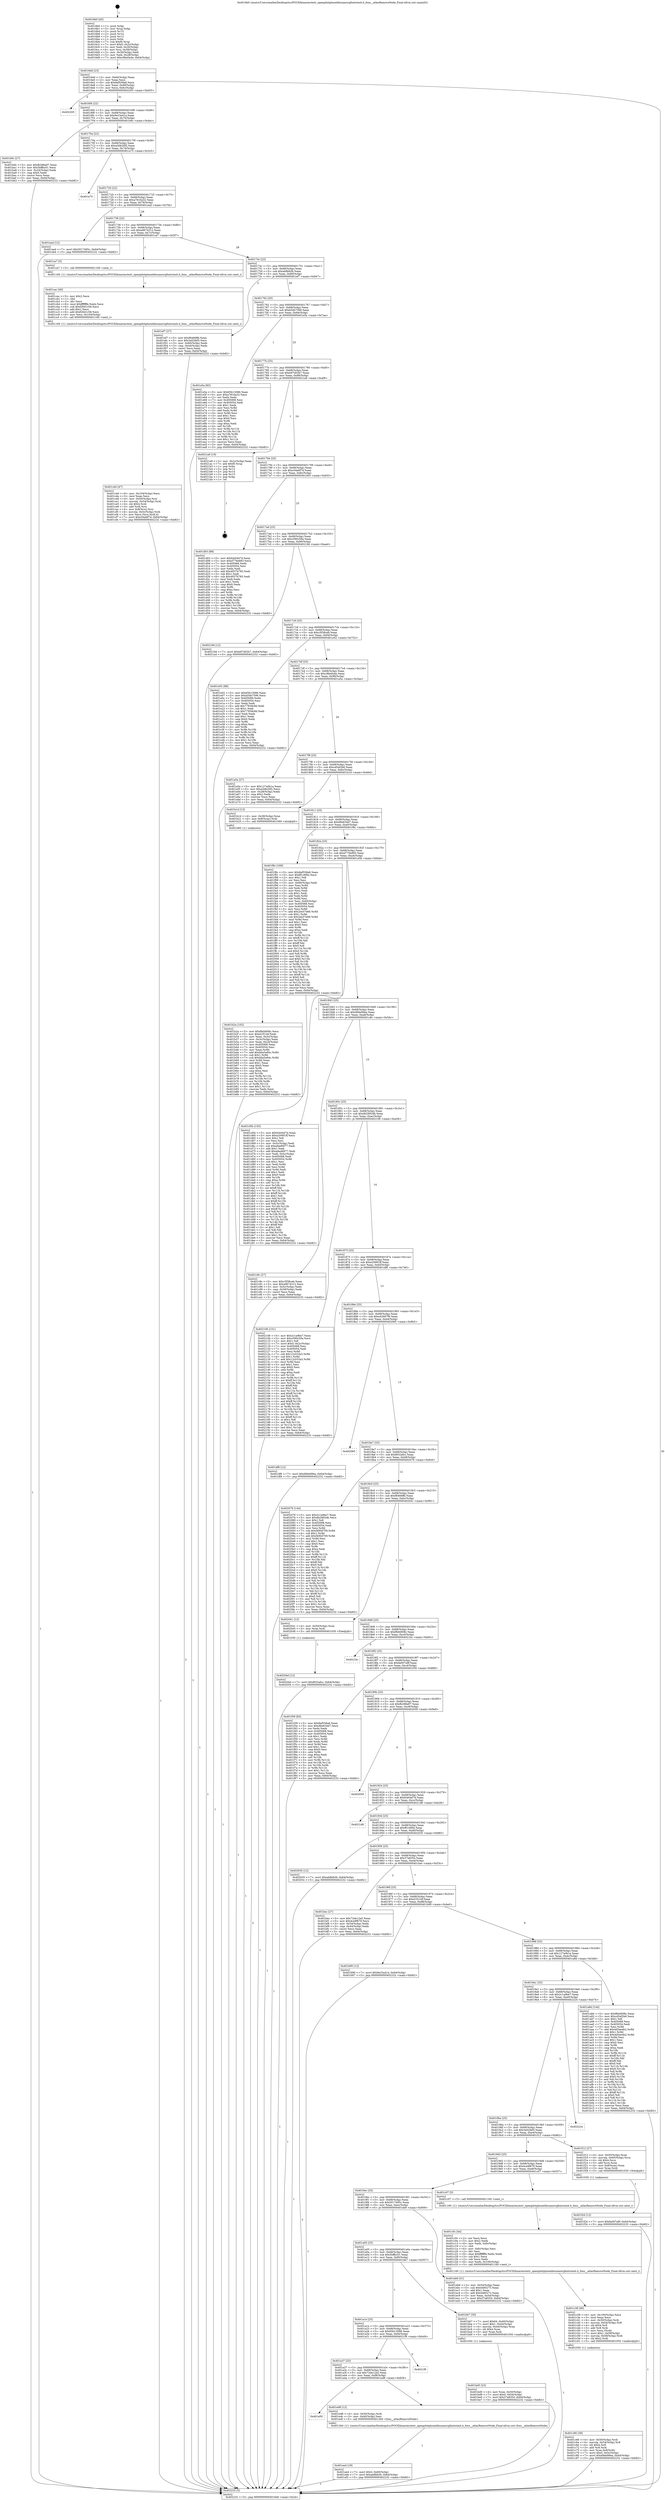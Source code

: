 digraph "0x4016b0" {
  label = "0x4016b0 (/mnt/c/Users/mathe/Desktop/tcc/POCII/binaries/extr_openpilotphonelibsnanovgfontstash.h_fons__atlasRemoveNode_Final-ollvm.out::main(0))"
  labelloc = "t"
  node[shape=record]

  Entry [label="",width=0.3,height=0.3,shape=circle,fillcolor=black,style=filled]
  "0x4016dd" [label="{
     0x4016dd [23]\l
     | [instrs]\l
     &nbsp;&nbsp;0x4016dd \<+3\>: mov -0x64(%rbp),%eax\l
     &nbsp;&nbsp;0x4016e0 \<+2\>: mov %eax,%ecx\l
     &nbsp;&nbsp;0x4016e2 \<+6\>: sub $0x8af558a6,%ecx\l
     &nbsp;&nbsp;0x4016e8 \<+3\>: mov %eax,-0x68(%rbp)\l
     &nbsp;&nbsp;0x4016eb \<+3\>: mov %ecx,-0x6c(%rbp)\l
     &nbsp;&nbsp;0x4016ee \<+6\>: je 0000000000402205 \<main+0xb55\>\l
  }"]
  "0x402205" [label="{
     0x402205\l
  }", style=dashed]
  "0x4016f4" [label="{
     0x4016f4 [22]\l
     | [instrs]\l
     &nbsp;&nbsp;0x4016f4 \<+5\>: jmp 00000000004016f9 \<main+0x49\>\l
     &nbsp;&nbsp;0x4016f9 \<+3\>: mov -0x68(%rbp),%eax\l
     &nbsp;&nbsp;0x4016fc \<+5\>: sub $0x9e23a41a,%eax\l
     &nbsp;&nbsp;0x401701 \<+3\>: mov %eax,-0x70(%rbp)\l
     &nbsp;&nbsp;0x401704 \<+6\>: je 0000000000401b9c \<main+0x4ec\>\l
  }"]
  Exit [label="",width=0.3,height=0.3,shape=circle,fillcolor=black,style=filled,peripheries=2]
  "0x401b9c" [label="{
     0x401b9c [27]\l
     | [instrs]\l
     &nbsp;&nbsp;0x401b9c \<+5\>: mov $0xfb288a97,%eax\l
     &nbsp;&nbsp;0x401ba1 \<+5\>: mov $0x5bffbc01,%ecx\l
     &nbsp;&nbsp;0x401ba6 \<+3\>: mov -0x24(%rbp),%edx\l
     &nbsp;&nbsp;0x401ba9 \<+3\>: cmp $0x0,%edx\l
     &nbsp;&nbsp;0x401bac \<+3\>: cmove %ecx,%eax\l
     &nbsp;&nbsp;0x401baf \<+3\>: mov %eax,-0x64(%rbp)\l
     &nbsp;&nbsp;0x401bb2 \<+5\>: jmp 0000000000402232 \<main+0xb82\>\l
  }"]
  "0x40170a" [label="{
     0x40170a [22]\l
     | [instrs]\l
     &nbsp;&nbsp;0x40170a \<+5\>: jmp 000000000040170f \<main+0x5f\>\l
     &nbsp;&nbsp;0x40170f \<+3\>: mov -0x68(%rbp),%eax\l
     &nbsp;&nbsp;0x401712 \<+5\>: sub $0xa3db20f2,%eax\l
     &nbsp;&nbsp;0x401717 \<+3\>: mov %eax,-0x74(%rbp)\l
     &nbsp;&nbsp;0x40171a \<+6\>: je 0000000000401a75 \<main+0x3c5\>\l
  }"]
  "0x40204d" [label="{
     0x40204d [12]\l
     | [instrs]\l
     &nbsp;&nbsp;0x40204d \<+7\>: movl $0xf632afcc,-0x64(%rbp)\l
     &nbsp;&nbsp;0x402054 \<+5\>: jmp 0000000000402232 \<main+0xb82\>\l
  }"]
  "0x401a75" [label="{
     0x401a75\l
  }", style=dashed]
  "0x401720" [label="{
     0x401720 [22]\l
     | [instrs]\l
     &nbsp;&nbsp;0x401720 \<+5\>: jmp 0000000000401725 \<main+0x75\>\l
     &nbsp;&nbsp;0x401725 \<+3\>: mov -0x68(%rbp),%eax\l
     &nbsp;&nbsp;0x401728 \<+5\>: sub $0xa7816a32,%eax\l
     &nbsp;&nbsp;0x40172d \<+3\>: mov %eax,-0x78(%rbp)\l
     &nbsp;&nbsp;0x401730 \<+6\>: je 0000000000401ead \<main+0x7fd\>\l
  }"]
  "0x401f2d" [label="{
     0x401f2d [12]\l
     | [instrs]\l
     &nbsp;&nbsp;0x401f2d \<+7\>: movl $0xfa097a9f,-0x64(%rbp)\l
     &nbsp;&nbsp;0x401f34 \<+5\>: jmp 0000000000402232 \<main+0xb82\>\l
  }"]
  "0x401ead" [label="{
     0x401ead [12]\l
     | [instrs]\l
     &nbsp;&nbsp;0x401ead \<+7\>: movl $0x5017495c,-0x64(%rbp)\l
     &nbsp;&nbsp;0x401eb4 \<+5\>: jmp 0000000000402232 \<main+0xb82\>\l
  }"]
  "0x401736" [label="{
     0x401736 [22]\l
     | [instrs]\l
     &nbsp;&nbsp;0x401736 \<+5\>: jmp 000000000040173b \<main+0x8b\>\l
     &nbsp;&nbsp;0x40173b \<+3\>: mov -0x68(%rbp),%eax\l
     &nbsp;&nbsp;0x40173e \<+5\>: sub $0xa9674312,%eax\l
     &nbsp;&nbsp;0x401743 \<+3\>: mov %eax,-0x7c(%rbp)\l
     &nbsp;&nbsp;0x401746 \<+6\>: je 0000000000401ca7 \<main+0x5f7\>\l
  }"]
  "0x401ee4" [label="{
     0x401ee4 [19]\l
     | [instrs]\l
     &nbsp;&nbsp;0x401ee4 \<+7\>: movl $0x0,-0x60(%rbp)\l
     &nbsp;&nbsp;0x401eeb \<+7\>: movl $0xab8bfcf4,-0x64(%rbp)\l
     &nbsp;&nbsp;0x401ef2 \<+5\>: jmp 0000000000402232 \<main+0xb82\>\l
  }"]
  "0x401ca7" [label="{
     0x401ca7 [5]\l
     | [instrs]\l
     &nbsp;&nbsp;0x401ca7 \<+5\>: call 0000000000401160 \<next_i\>\l
     | [calls]\l
     &nbsp;&nbsp;0x401160 \{1\} (/mnt/c/Users/mathe/Desktop/tcc/POCII/binaries/extr_openpilotphonelibsnanovgfontstash.h_fons__atlasRemoveNode_Final-ollvm.out::next_i)\l
  }"]
  "0x40174c" [label="{
     0x40174c [22]\l
     | [instrs]\l
     &nbsp;&nbsp;0x40174c \<+5\>: jmp 0000000000401751 \<main+0xa1\>\l
     &nbsp;&nbsp;0x401751 \<+3\>: mov -0x68(%rbp),%eax\l
     &nbsp;&nbsp;0x401754 \<+5\>: sub $0xab8bfcf4,%eax\l
     &nbsp;&nbsp;0x401759 \<+3\>: mov %eax,-0x80(%rbp)\l
     &nbsp;&nbsp;0x40175c \<+6\>: je 0000000000401ef7 \<main+0x847\>\l
  }"]
  "0x401a50" [label="{
     0x401a50\l
  }", style=dashed]
  "0x401ef7" [label="{
     0x401ef7 [27]\l
     | [instrs]\l
     &nbsp;&nbsp;0x401ef7 \<+5\>: mov $0xf8466ffd,%eax\l
     &nbsp;&nbsp;0x401efc \<+5\>: mov $0x3e02fef3,%ecx\l
     &nbsp;&nbsp;0x401f01 \<+3\>: mov -0x60(%rbp),%edx\l
     &nbsp;&nbsp;0x401f04 \<+3\>: cmp -0x44(%rbp),%edx\l
     &nbsp;&nbsp;0x401f07 \<+3\>: cmovl %ecx,%eax\l
     &nbsp;&nbsp;0x401f0a \<+3\>: mov %eax,-0x64(%rbp)\l
     &nbsp;&nbsp;0x401f0d \<+5\>: jmp 0000000000402232 \<main+0xb82\>\l
  }"]
  "0x401762" [label="{
     0x401762 [25]\l
     | [instrs]\l
     &nbsp;&nbsp;0x401762 \<+5\>: jmp 0000000000401767 \<main+0xb7\>\l
     &nbsp;&nbsp;0x401767 \<+3\>: mov -0x68(%rbp),%eax\l
     &nbsp;&nbsp;0x40176a \<+5\>: sub $0xb54b7596,%eax\l
     &nbsp;&nbsp;0x40176f \<+6\>: mov %eax,-0x84(%rbp)\l
     &nbsp;&nbsp;0x401775 \<+6\>: je 0000000000401e5a \<main+0x7aa\>\l
  }"]
  "0x401ed8" [label="{
     0x401ed8 [12]\l
     | [instrs]\l
     &nbsp;&nbsp;0x401ed8 \<+4\>: mov -0x50(%rbp),%rdi\l
     &nbsp;&nbsp;0x401edc \<+3\>: mov -0x40(%rbp),%esi\l
     &nbsp;&nbsp;0x401edf \<+5\>: call 00000000004013b0 \<fons__atlasRemoveNode\>\l
     | [calls]\l
     &nbsp;&nbsp;0x4013b0 \{1\} (/mnt/c/Users/mathe/Desktop/tcc/POCII/binaries/extr_openpilotphonelibsnanovgfontstash.h_fons__atlasRemoveNode_Final-ollvm.out::fons__atlasRemoveNode)\l
  }"]
  "0x401e5a" [label="{
     0x401e5a [83]\l
     | [instrs]\l
     &nbsp;&nbsp;0x401e5a \<+5\>: mov $0x65b13086,%eax\l
     &nbsp;&nbsp;0x401e5f \<+5\>: mov $0xa7816a32,%ecx\l
     &nbsp;&nbsp;0x401e64 \<+2\>: xor %edx,%edx\l
     &nbsp;&nbsp;0x401e66 \<+7\>: mov 0x405068,%esi\l
     &nbsp;&nbsp;0x401e6d \<+7\>: mov 0x405054,%edi\l
     &nbsp;&nbsp;0x401e74 \<+3\>: sub $0x1,%edx\l
     &nbsp;&nbsp;0x401e77 \<+3\>: mov %esi,%r8d\l
     &nbsp;&nbsp;0x401e7a \<+3\>: add %edx,%r8d\l
     &nbsp;&nbsp;0x401e7d \<+4\>: imul %r8d,%esi\l
     &nbsp;&nbsp;0x401e81 \<+3\>: and $0x1,%esi\l
     &nbsp;&nbsp;0x401e84 \<+3\>: cmp $0x0,%esi\l
     &nbsp;&nbsp;0x401e87 \<+4\>: sete %r9b\l
     &nbsp;&nbsp;0x401e8b \<+3\>: cmp $0xa,%edi\l
     &nbsp;&nbsp;0x401e8e \<+4\>: setl %r10b\l
     &nbsp;&nbsp;0x401e92 \<+3\>: mov %r9b,%r11b\l
     &nbsp;&nbsp;0x401e95 \<+3\>: and %r10b,%r11b\l
     &nbsp;&nbsp;0x401e98 \<+3\>: xor %r10b,%r9b\l
     &nbsp;&nbsp;0x401e9b \<+3\>: or %r9b,%r11b\l
     &nbsp;&nbsp;0x401e9e \<+4\>: test $0x1,%r11b\l
     &nbsp;&nbsp;0x401ea2 \<+3\>: cmovne %ecx,%eax\l
     &nbsp;&nbsp;0x401ea5 \<+3\>: mov %eax,-0x64(%rbp)\l
     &nbsp;&nbsp;0x401ea8 \<+5\>: jmp 0000000000402232 \<main+0xb82\>\l
  }"]
  "0x40177b" [label="{
     0x40177b [25]\l
     | [instrs]\l
     &nbsp;&nbsp;0x40177b \<+5\>: jmp 0000000000401780 \<main+0xd0\>\l
     &nbsp;&nbsp;0x401780 \<+3\>: mov -0x68(%rbp),%eax\l
     &nbsp;&nbsp;0x401783 \<+5\>: sub $0xb97d02b7,%eax\l
     &nbsp;&nbsp;0x401788 \<+6\>: mov %eax,-0x88(%rbp)\l
     &nbsp;&nbsp;0x40178e \<+6\>: je 00000000004021a9 \<main+0xaf9\>\l
  }"]
  "0x401a37" [label="{
     0x401a37 [25]\l
     | [instrs]\l
     &nbsp;&nbsp;0x401a37 \<+5\>: jmp 0000000000401a3c \<main+0x38c\>\l
     &nbsp;&nbsp;0x401a3c \<+3\>: mov -0x68(%rbp),%eax\l
     &nbsp;&nbsp;0x401a3f \<+5\>: sub $0x72de12a5,%eax\l
     &nbsp;&nbsp;0x401a44 \<+6\>: mov %eax,-0xf8(%rbp)\l
     &nbsp;&nbsp;0x401a4a \<+6\>: je 0000000000401ed8 \<main+0x828\>\l
  }"]
  "0x4021a9" [label="{
     0x4021a9 [19]\l
     | [instrs]\l
     &nbsp;&nbsp;0x4021a9 \<+3\>: mov -0x2c(%rbp),%eax\l
     &nbsp;&nbsp;0x4021ac \<+7\>: add $0xf0,%rsp\l
     &nbsp;&nbsp;0x4021b3 \<+1\>: pop %rbx\l
     &nbsp;&nbsp;0x4021b4 \<+2\>: pop %r12\l
     &nbsp;&nbsp;0x4021b6 \<+2\>: pop %r14\l
     &nbsp;&nbsp;0x4021b8 \<+2\>: pop %r15\l
     &nbsp;&nbsp;0x4021ba \<+1\>: pop %rbp\l
     &nbsp;&nbsp;0x4021bb \<+1\>: ret\l
  }"]
  "0x401794" [label="{
     0x401794 [25]\l
     | [instrs]\l
     &nbsp;&nbsp;0x401794 \<+5\>: jmp 0000000000401799 \<main+0xe9\>\l
     &nbsp;&nbsp;0x401799 \<+3\>: mov -0x68(%rbp),%eax\l
     &nbsp;&nbsp;0x40179c \<+5\>: sub $0xc04a6f7d,%eax\l
     &nbsp;&nbsp;0x4017a1 \<+6\>: mov %eax,-0x8c(%rbp)\l
     &nbsp;&nbsp;0x4017a7 \<+6\>: je 0000000000401d03 \<main+0x653\>\l
  }"]
  "0x4021f9" [label="{
     0x4021f9\l
  }", style=dashed]
  "0x401d03" [label="{
     0x401d03 [88]\l
     | [instrs]\l
     &nbsp;&nbsp;0x401d03 \<+5\>: mov $0xfcb04d7d,%eax\l
     &nbsp;&nbsp;0x401d08 \<+5\>: mov $0xd776e893,%ecx\l
     &nbsp;&nbsp;0x401d0d \<+7\>: mov 0x405068,%edx\l
     &nbsp;&nbsp;0x401d14 \<+7\>: mov 0x405054,%esi\l
     &nbsp;&nbsp;0x401d1b \<+2\>: mov %edx,%edi\l
     &nbsp;&nbsp;0x401d1d \<+6\>: add $0x4937b785,%edi\l
     &nbsp;&nbsp;0x401d23 \<+3\>: sub $0x1,%edi\l
     &nbsp;&nbsp;0x401d26 \<+6\>: sub $0x4937b785,%edi\l
     &nbsp;&nbsp;0x401d2c \<+3\>: imul %edi,%edx\l
     &nbsp;&nbsp;0x401d2f \<+3\>: and $0x1,%edx\l
     &nbsp;&nbsp;0x401d32 \<+3\>: cmp $0x0,%edx\l
     &nbsp;&nbsp;0x401d35 \<+4\>: sete %r8b\l
     &nbsp;&nbsp;0x401d39 \<+3\>: cmp $0xa,%esi\l
     &nbsp;&nbsp;0x401d3c \<+4\>: setl %r9b\l
     &nbsp;&nbsp;0x401d40 \<+3\>: mov %r8b,%r10b\l
     &nbsp;&nbsp;0x401d43 \<+3\>: and %r9b,%r10b\l
     &nbsp;&nbsp;0x401d46 \<+3\>: xor %r9b,%r8b\l
     &nbsp;&nbsp;0x401d49 \<+3\>: or %r8b,%r10b\l
     &nbsp;&nbsp;0x401d4c \<+4\>: test $0x1,%r10b\l
     &nbsp;&nbsp;0x401d50 \<+3\>: cmovne %ecx,%eax\l
     &nbsp;&nbsp;0x401d53 \<+3\>: mov %eax,-0x64(%rbp)\l
     &nbsp;&nbsp;0x401d56 \<+5\>: jmp 0000000000402232 \<main+0xb82\>\l
  }"]
  "0x4017ad" [label="{
     0x4017ad [25]\l
     | [instrs]\l
     &nbsp;&nbsp;0x4017ad \<+5\>: jmp 00000000004017b2 \<main+0x102\>\l
     &nbsp;&nbsp;0x4017b2 \<+3\>: mov -0x68(%rbp),%eax\l
     &nbsp;&nbsp;0x4017b5 \<+5\>: sub $0xc590c59a,%eax\l
     &nbsp;&nbsp;0x4017ba \<+6\>: mov %eax,-0x90(%rbp)\l
     &nbsp;&nbsp;0x4017c0 \<+6\>: je 000000000040219d \<main+0xaed\>\l
  }"]
  "0x401cd4" [label="{
     0x401cd4 [47]\l
     | [instrs]\l
     &nbsp;&nbsp;0x401cd4 \<+6\>: mov -0x104(%rbp),%ecx\l
     &nbsp;&nbsp;0x401cda \<+3\>: imul %eax,%ecx\l
     &nbsp;&nbsp;0x401cdd \<+4\>: mov -0x50(%rbp),%rsi\l
     &nbsp;&nbsp;0x401ce1 \<+4\>: movslq -0x54(%rbp),%rdi\l
     &nbsp;&nbsp;0x401ce5 \<+4\>: shl $0x4,%rdi\l
     &nbsp;&nbsp;0x401ce9 \<+3\>: add %rdi,%rsi\l
     &nbsp;&nbsp;0x401cec \<+4\>: mov 0x8(%rsi),%rsi\l
     &nbsp;&nbsp;0x401cf0 \<+4\>: movslq -0x5c(%rbp),%rdi\l
     &nbsp;&nbsp;0x401cf4 \<+3\>: mov %ecx,(%rsi,%rdi,4)\l
     &nbsp;&nbsp;0x401cf7 \<+7\>: movl $0xc04a6f7d,-0x64(%rbp)\l
     &nbsp;&nbsp;0x401cfe \<+5\>: jmp 0000000000402232 \<main+0xb82\>\l
  }"]
  "0x40219d" [label="{
     0x40219d [12]\l
     | [instrs]\l
     &nbsp;&nbsp;0x40219d \<+7\>: movl $0xb97d02b7,-0x64(%rbp)\l
     &nbsp;&nbsp;0x4021a4 \<+5\>: jmp 0000000000402232 \<main+0xb82\>\l
  }"]
  "0x4017c6" [label="{
     0x4017c6 [25]\l
     | [instrs]\l
     &nbsp;&nbsp;0x4017c6 \<+5\>: jmp 00000000004017cb \<main+0x11b\>\l
     &nbsp;&nbsp;0x4017cb \<+3\>: mov -0x68(%rbp),%eax\l
     &nbsp;&nbsp;0x4017ce \<+5\>: sub $0xc5f38ceb,%eax\l
     &nbsp;&nbsp;0x4017d3 \<+6\>: mov %eax,-0x94(%rbp)\l
     &nbsp;&nbsp;0x4017d9 \<+6\>: je 0000000000401e02 \<main+0x752\>\l
  }"]
  "0x401cac" [label="{
     0x401cac [40]\l
     | [instrs]\l
     &nbsp;&nbsp;0x401cac \<+5\>: mov $0x2,%ecx\l
     &nbsp;&nbsp;0x401cb1 \<+1\>: cltd\l
     &nbsp;&nbsp;0x401cb2 \<+2\>: idiv %ecx\l
     &nbsp;&nbsp;0x401cb4 \<+6\>: imul $0xfffffffe,%edx,%ecx\l
     &nbsp;&nbsp;0x401cba \<+6\>: sub $0xf26d1c58,%ecx\l
     &nbsp;&nbsp;0x401cc0 \<+3\>: add $0x1,%ecx\l
     &nbsp;&nbsp;0x401cc3 \<+6\>: add $0xf26d1c58,%ecx\l
     &nbsp;&nbsp;0x401cc9 \<+6\>: mov %ecx,-0x104(%rbp)\l
     &nbsp;&nbsp;0x401ccf \<+5\>: call 0000000000401160 \<next_i\>\l
     | [calls]\l
     &nbsp;&nbsp;0x401160 \{1\} (/mnt/c/Users/mathe/Desktop/tcc/POCII/binaries/extr_openpilotphonelibsnanovgfontstash.h_fons__atlasRemoveNode_Final-ollvm.out::next_i)\l
  }"]
  "0x401e02" [label="{
     0x401e02 [88]\l
     | [instrs]\l
     &nbsp;&nbsp;0x401e02 \<+5\>: mov $0x65b13086,%eax\l
     &nbsp;&nbsp;0x401e07 \<+5\>: mov $0xb54b7596,%ecx\l
     &nbsp;&nbsp;0x401e0c \<+7\>: mov 0x405068,%edx\l
     &nbsp;&nbsp;0x401e13 \<+7\>: mov 0x405054,%esi\l
     &nbsp;&nbsp;0x401e1a \<+2\>: mov %edx,%edi\l
     &nbsp;&nbsp;0x401e1c \<+6\>: add $0x77838c8d,%edi\l
     &nbsp;&nbsp;0x401e22 \<+3\>: sub $0x1,%edi\l
     &nbsp;&nbsp;0x401e25 \<+6\>: sub $0x77838c8d,%edi\l
     &nbsp;&nbsp;0x401e2b \<+3\>: imul %edi,%edx\l
     &nbsp;&nbsp;0x401e2e \<+3\>: and $0x1,%edx\l
     &nbsp;&nbsp;0x401e31 \<+3\>: cmp $0x0,%edx\l
     &nbsp;&nbsp;0x401e34 \<+4\>: sete %r8b\l
     &nbsp;&nbsp;0x401e38 \<+3\>: cmp $0xa,%esi\l
     &nbsp;&nbsp;0x401e3b \<+4\>: setl %r9b\l
     &nbsp;&nbsp;0x401e3f \<+3\>: mov %r8b,%r10b\l
     &nbsp;&nbsp;0x401e42 \<+3\>: and %r9b,%r10b\l
     &nbsp;&nbsp;0x401e45 \<+3\>: xor %r9b,%r8b\l
     &nbsp;&nbsp;0x401e48 \<+3\>: or %r8b,%r10b\l
     &nbsp;&nbsp;0x401e4b \<+4\>: test $0x1,%r10b\l
     &nbsp;&nbsp;0x401e4f \<+3\>: cmovne %ecx,%eax\l
     &nbsp;&nbsp;0x401e52 \<+3\>: mov %eax,-0x64(%rbp)\l
     &nbsp;&nbsp;0x401e55 \<+5\>: jmp 0000000000402232 \<main+0xb82\>\l
  }"]
  "0x4017df" [label="{
     0x4017df [25]\l
     | [instrs]\l
     &nbsp;&nbsp;0x4017df \<+5\>: jmp 00000000004017e4 \<main+0x134\>\l
     &nbsp;&nbsp;0x4017e4 \<+3\>: mov -0x68(%rbp),%eax\l
     &nbsp;&nbsp;0x4017e7 \<+5\>: sub $0xc9be0a4e,%eax\l
     &nbsp;&nbsp;0x4017ec \<+6\>: mov %eax,-0x98(%rbp)\l
     &nbsp;&nbsp;0x4017f2 \<+6\>: je 0000000000401a5a \<main+0x3aa\>\l
  }"]
  "0x401c66" [label="{
     0x401c66 [38]\l
     | [instrs]\l
     &nbsp;&nbsp;0x401c66 \<+4\>: mov -0x50(%rbp),%rdi\l
     &nbsp;&nbsp;0x401c6a \<+4\>: movslq -0x54(%rbp),%r8\l
     &nbsp;&nbsp;0x401c6e \<+4\>: shl $0x4,%r8\l
     &nbsp;&nbsp;0x401c72 \<+3\>: add %r8,%rdi\l
     &nbsp;&nbsp;0x401c75 \<+4\>: mov %rax,0x8(%rdi)\l
     &nbsp;&nbsp;0x401c79 \<+7\>: movl $0x0,-0x5c(%rbp)\l
     &nbsp;&nbsp;0x401c80 \<+7\>: movl $0xd9de99ea,-0x64(%rbp)\l
     &nbsp;&nbsp;0x401c87 \<+5\>: jmp 0000000000402232 \<main+0xb82\>\l
  }"]
  "0x401a5a" [label="{
     0x401a5a [27]\l
     | [instrs]\l
     &nbsp;&nbsp;0x401a5a \<+5\>: mov $0x127a0b1a,%eax\l
     &nbsp;&nbsp;0x401a5f \<+5\>: mov $0xa3db20f2,%ecx\l
     &nbsp;&nbsp;0x401a64 \<+3\>: mov -0x28(%rbp),%edx\l
     &nbsp;&nbsp;0x401a67 \<+3\>: cmp $0x2,%edx\l
     &nbsp;&nbsp;0x401a6a \<+3\>: cmovne %ecx,%eax\l
     &nbsp;&nbsp;0x401a6d \<+3\>: mov %eax,-0x64(%rbp)\l
     &nbsp;&nbsp;0x401a70 \<+5\>: jmp 0000000000402232 \<main+0xb82\>\l
  }"]
  "0x4017f8" [label="{
     0x4017f8 [25]\l
     | [instrs]\l
     &nbsp;&nbsp;0x4017f8 \<+5\>: jmp 00000000004017fd \<main+0x14d\>\l
     &nbsp;&nbsp;0x4017fd \<+3\>: mov -0x68(%rbp),%eax\l
     &nbsp;&nbsp;0x401800 \<+5\>: sub $0xcd5af2b6,%eax\l
     &nbsp;&nbsp;0x401805 \<+6\>: mov %eax,-0x9c(%rbp)\l
     &nbsp;&nbsp;0x40180b \<+6\>: je 0000000000401b1d \<main+0x46d\>\l
  }"]
  "0x402232" [label="{
     0x402232 [5]\l
     | [instrs]\l
     &nbsp;&nbsp;0x402232 \<+5\>: jmp 00000000004016dd \<main+0x2d\>\l
  }"]
  "0x4016b0" [label="{
     0x4016b0 [45]\l
     | [instrs]\l
     &nbsp;&nbsp;0x4016b0 \<+1\>: push %rbp\l
     &nbsp;&nbsp;0x4016b1 \<+3\>: mov %rsp,%rbp\l
     &nbsp;&nbsp;0x4016b4 \<+2\>: push %r15\l
     &nbsp;&nbsp;0x4016b6 \<+2\>: push %r14\l
     &nbsp;&nbsp;0x4016b8 \<+2\>: push %r12\l
     &nbsp;&nbsp;0x4016ba \<+1\>: push %rbx\l
     &nbsp;&nbsp;0x4016bb \<+7\>: sub $0xf0,%rsp\l
     &nbsp;&nbsp;0x4016c2 \<+7\>: movl $0x0,-0x2c(%rbp)\l
     &nbsp;&nbsp;0x4016c9 \<+3\>: mov %edi,-0x30(%rbp)\l
     &nbsp;&nbsp;0x4016cc \<+4\>: mov %rsi,-0x38(%rbp)\l
     &nbsp;&nbsp;0x4016d0 \<+3\>: mov -0x30(%rbp),%edi\l
     &nbsp;&nbsp;0x4016d3 \<+3\>: mov %edi,-0x28(%rbp)\l
     &nbsp;&nbsp;0x4016d6 \<+7\>: movl $0xc9be0a4e,-0x64(%rbp)\l
  }"]
  "0x401c38" [label="{
     0x401c38 [46]\l
     | [instrs]\l
     &nbsp;&nbsp;0x401c38 \<+6\>: mov -0x100(%rbp),%ecx\l
     &nbsp;&nbsp;0x401c3e \<+3\>: imul %eax,%ecx\l
     &nbsp;&nbsp;0x401c41 \<+4\>: mov -0x50(%rbp),%rdi\l
     &nbsp;&nbsp;0x401c45 \<+4\>: movslq -0x54(%rbp),%r8\l
     &nbsp;&nbsp;0x401c49 \<+4\>: shl $0x4,%r8\l
     &nbsp;&nbsp;0x401c4d \<+3\>: add %r8,%rdi\l
     &nbsp;&nbsp;0x401c50 \<+2\>: mov %ecx,(%rdi)\l
     &nbsp;&nbsp;0x401c52 \<+7\>: movl $0x1,-0x58(%rbp)\l
     &nbsp;&nbsp;0x401c59 \<+4\>: movslq -0x58(%rbp),%rdi\l
     &nbsp;&nbsp;0x401c5d \<+4\>: shl $0x2,%rdi\l
     &nbsp;&nbsp;0x401c61 \<+5\>: call 0000000000401050 \<malloc@plt\>\l
     | [calls]\l
     &nbsp;&nbsp;0x401050 \{1\} (unknown)\l
  }"]
  "0x401b1d" [label="{
     0x401b1d [13]\l
     | [instrs]\l
     &nbsp;&nbsp;0x401b1d \<+4\>: mov -0x38(%rbp),%rax\l
     &nbsp;&nbsp;0x401b21 \<+4\>: mov 0x8(%rax),%rdi\l
     &nbsp;&nbsp;0x401b25 \<+5\>: call 0000000000401060 \<atoi@plt\>\l
     | [calls]\l
     &nbsp;&nbsp;0x401060 \{1\} (unknown)\l
  }"]
  "0x401811" [label="{
     0x401811 [25]\l
     | [instrs]\l
     &nbsp;&nbsp;0x401811 \<+5\>: jmp 0000000000401816 \<main+0x166\>\l
     &nbsp;&nbsp;0x401816 \<+3\>: mov -0x68(%rbp),%eax\l
     &nbsp;&nbsp;0x401819 \<+5\>: sub $0xd6e634d7,%eax\l
     &nbsp;&nbsp;0x40181e \<+6\>: mov %eax,-0xa0(%rbp)\l
     &nbsp;&nbsp;0x401824 \<+6\>: je 0000000000401f8c \<main+0x8dc\>\l
  }"]
  "0x401c0c" [label="{
     0x401c0c [44]\l
     | [instrs]\l
     &nbsp;&nbsp;0x401c0c \<+2\>: xor %ecx,%ecx\l
     &nbsp;&nbsp;0x401c0e \<+5\>: mov $0x2,%edx\l
     &nbsp;&nbsp;0x401c13 \<+6\>: mov %edx,-0xfc(%rbp)\l
     &nbsp;&nbsp;0x401c19 \<+1\>: cltd\l
     &nbsp;&nbsp;0x401c1a \<+6\>: mov -0xfc(%rbp),%esi\l
     &nbsp;&nbsp;0x401c20 \<+2\>: idiv %esi\l
     &nbsp;&nbsp;0x401c22 \<+6\>: imul $0xfffffffe,%edx,%edx\l
     &nbsp;&nbsp;0x401c28 \<+3\>: sub $0x1,%ecx\l
     &nbsp;&nbsp;0x401c2b \<+2\>: sub %ecx,%edx\l
     &nbsp;&nbsp;0x401c2d \<+6\>: mov %edx,-0x100(%rbp)\l
     &nbsp;&nbsp;0x401c33 \<+5\>: call 0000000000401160 \<next_i\>\l
     | [calls]\l
     &nbsp;&nbsp;0x401160 \{1\} (/mnt/c/Users/mathe/Desktop/tcc/POCII/binaries/extr_openpilotphonelibsnanovgfontstash.h_fons__atlasRemoveNode_Final-ollvm.out::next_i)\l
  }"]
  "0x401f8c" [label="{
     0x401f8c [169]\l
     | [instrs]\l
     &nbsp;&nbsp;0x401f8c \<+5\>: mov $0x8af558a6,%eax\l
     &nbsp;&nbsp;0x401f91 \<+5\>: mov $0xff1c6f0e,%ecx\l
     &nbsp;&nbsp;0x401f96 \<+2\>: mov $0x1,%dl\l
     &nbsp;&nbsp;0x401f98 \<+2\>: xor %esi,%esi\l
     &nbsp;&nbsp;0x401f9a \<+3\>: mov -0x60(%rbp),%edi\l
     &nbsp;&nbsp;0x401f9d \<+3\>: mov %esi,%r8d\l
     &nbsp;&nbsp;0x401fa0 \<+3\>: sub %edi,%r8d\l
     &nbsp;&nbsp;0x401fa3 \<+2\>: mov %esi,%edi\l
     &nbsp;&nbsp;0x401fa5 \<+3\>: sub $0x1,%edi\l
     &nbsp;&nbsp;0x401fa8 \<+3\>: add %edi,%r8d\l
     &nbsp;&nbsp;0x401fab \<+3\>: sub %r8d,%esi\l
     &nbsp;&nbsp;0x401fae \<+3\>: mov %esi,-0x60(%rbp)\l
     &nbsp;&nbsp;0x401fb1 \<+7\>: mov 0x405068,%esi\l
     &nbsp;&nbsp;0x401fb8 \<+7\>: mov 0x405054,%edi\l
     &nbsp;&nbsp;0x401fbf \<+3\>: mov %esi,%r8d\l
     &nbsp;&nbsp;0x401fc2 \<+7\>: add $0x2ee57e66,%r8d\l
     &nbsp;&nbsp;0x401fc9 \<+4\>: sub $0x1,%r8d\l
     &nbsp;&nbsp;0x401fcd \<+7\>: sub $0x2ee57e66,%r8d\l
     &nbsp;&nbsp;0x401fd4 \<+4\>: imul %r8d,%esi\l
     &nbsp;&nbsp;0x401fd8 \<+3\>: and $0x1,%esi\l
     &nbsp;&nbsp;0x401fdb \<+3\>: cmp $0x0,%esi\l
     &nbsp;&nbsp;0x401fde \<+4\>: sete %r9b\l
     &nbsp;&nbsp;0x401fe2 \<+3\>: cmp $0xa,%edi\l
     &nbsp;&nbsp;0x401fe5 \<+4\>: setl %r10b\l
     &nbsp;&nbsp;0x401fe9 \<+3\>: mov %r9b,%r11b\l
     &nbsp;&nbsp;0x401fec \<+4\>: xor $0xff,%r11b\l
     &nbsp;&nbsp;0x401ff0 \<+3\>: mov %r10b,%bl\l
     &nbsp;&nbsp;0x401ff3 \<+3\>: xor $0xff,%bl\l
     &nbsp;&nbsp;0x401ff6 \<+3\>: xor $0x0,%dl\l
     &nbsp;&nbsp;0x401ff9 \<+3\>: mov %r11b,%r14b\l
     &nbsp;&nbsp;0x401ffc \<+4\>: and $0x0,%r14b\l
     &nbsp;&nbsp;0x402000 \<+3\>: and %dl,%r9b\l
     &nbsp;&nbsp;0x402003 \<+3\>: mov %bl,%r15b\l
     &nbsp;&nbsp;0x402006 \<+4\>: and $0x0,%r15b\l
     &nbsp;&nbsp;0x40200a \<+3\>: and %dl,%r10b\l
     &nbsp;&nbsp;0x40200d \<+3\>: or %r9b,%r14b\l
     &nbsp;&nbsp;0x402010 \<+3\>: or %r10b,%r15b\l
     &nbsp;&nbsp;0x402013 \<+3\>: xor %r15b,%r14b\l
     &nbsp;&nbsp;0x402016 \<+3\>: or %bl,%r11b\l
     &nbsp;&nbsp;0x402019 \<+4\>: xor $0xff,%r11b\l
     &nbsp;&nbsp;0x40201d \<+3\>: or $0x0,%dl\l
     &nbsp;&nbsp;0x402020 \<+3\>: and %dl,%r11b\l
     &nbsp;&nbsp;0x402023 \<+3\>: or %r11b,%r14b\l
     &nbsp;&nbsp;0x402026 \<+4\>: test $0x1,%r14b\l
     &nbsp;&nbsp;0x40202a \<+3\>: cmovne %ecx,%eax\l
     &nbsp;&nbsp;0x40202d \<+3\>: mov %eax,-0x64(%rbp)\l
     &nbsp;&nbsp;0x402030 \<+5\>: jmp 0000000000402232 \<main+0xb82\>\l
  }"]
  "0x40182a" [label="{
     0x40182a [25]\l
     | [instrs]\l
     &nbsp;&nbsp;0x40182a \<+5\>: jmp 000000000040182f \<main+0x17f\>\l
     &nbsp;&nbsp;0x40182f \<+3\>: mov -0x68(%rbp),%eax\l
     &nbsp;&nbsp;0x401832 \<+5\>: sub $0xd776e893,%eax\l
     &nbsp;&nbsp;0x401837 \<+6\>: mov %eax,-0xa4(%rbp)\l
     &nbsp;&nbsp;0x40183d \<+6\>: je 0000000000401d5b \<main+0x6ab\>\l
  }"]
  "0x401bd5" [label="{
     0x401bd5 [23]\l
     | [instrs]\l
     &nbsp;&nbsp;0x401bd5 \<+4\>: mov %rax,-0x50(%rbp)\l
     &nbsp;&nbsp;0x401bd9 \<+7\>: movl $0x0,-0x54(%rbp)\l
     &nbsp;&nbsp;0x401be0 \<+7\>: movl $0x37a8354,-0x64(%rbp)\l
     &nbsp;&nbsp;0x401be7 \<+5\>: jmp 0000000000402232 \<main+0xb82\>\l
  }"]
  "0x401d5b" [label="{
     0x401d5b [155]\l
     | [instrs]\l
     &nbsp;&nbsp;0x401d5b \<+5\>: mov $0xfcb04d7d,%eax\l
     &nbsp;&nbsp;0x401d60 \<+5\>: mov $0xe20991ff,%ecx\l
     &nbsp;&nbsp;0x401d65 \<+2\>: mov $0x1,%dl\l
     &nbsp;&nbsp;0x401d67 \<+2\>: xor %esi,%esi\l
     &nbsp;&nbsp;0x401d69 \<+3\>: mov -0x5c(%rbp),%edi\l
     &nbsp;&nbsp;0x401d6c \<+6\>: sub $0xa9ad6977,%edi\l
     &nbsp;&nbsp;0x401d72 \<+3\>: add $0x1,%edi\l
     &nbsp;&nbsp;0x401d75 \<+6\>: add $0xa9ad6977,%edi\l
     &nbsp;&nbsp;0x401d7b \<+3\>: mov %edi,-0x5c(%rbp)\l
     &nbsp;&nbsp;0x401d7e \<+7\>: mov 0x405068,%edi\l
     &nbsp;&nbsp;0x401d85 \<+8\>: mov 0x405054,%r8d\l
     &nbsp;&nbsp;0x401d8d \<+3\>: sub $0x1,%esi\l
     &nbsp;&nbsp;0x401d90 \<+3\>: mov %edi,%r9d\l
     &nbsp;&nbsp;0x401d93 \<+3\>: add %esi,%r9d\l
     &nbsp;&nbsp;0x401d96 \<+4\>: imul %r9d,%edi\l
     &nbsp;&nbsp;0x401d9a \<+3\>: and $0x1,%edi\l
     &nbsp;&nbsp;0x401d9d \<+3\>: cmp $0x0,%edi\l
     &nbsp;&nbsp;0x401da0 \<+4\>: sete %r10b\l
     &nbsp;&nbsp;0x401da4 \<+4\>: cmp $0xa,%r8d\l
     &nbsp;&nbsp;0x401da8 \<+4\>: setl %r11b\l
     &nbsp;&nbsp;0x401dac \<+3\>: mov %r10b,%bl\l
     &nbsp;&nbsp;0x401daf \<+3\>: xor $0xff,%bl\l
     &nbsp;&nbsp;0x401db2 \<+3\>: mov %r11b,%r14b\l
     &nbsp;&nbsp;0x401db5 \<+4\>: xor $0xff,%r14b\l
     &nbsp;&nbsp;0x401db9 \<+3\>: xor $0x1,%dl\l
     &nbsp;&nbsp;0x401dbc \<+3\>: mov %bl,%r15b\l
     &nbsp;&nbsp;0x401dbf \<+4\>: and $0xff,%r15b\l
     &nbsp;&nbsp;0x401dc3 \<+3\>: and %dl,%r10b\l
     &nbsp;&nbsp;0x401dc6 \<+3\>: mov %r14b,%r12b\l
     &nbsp;&nbsp;0x401dc9 \<+4\>: and $0xff,%r12b\l
     &nbsp;&nbsp;0x401dcd \<+3\>: and %dl,%r11b\l
     &nbsp;&nbsp;0x401dd0 \<+3\>: or %r10b,%r15b\l
     &nbsp;&nbsp;0x401dd3 \<+3\>: or %r11b,%r12b\l
     &nbsp;&nbsp;0x401dd6 \<+3\>: xor %r12b,%r15b\l
     &nbsp;&nbsp;0x401dd9 \<+3\>: or %r14b,%bl\l
     &nbsp;&nbsp;0x401ddc \<+3\>: xor $0xff,%bl\l
     &nbsp;&nbsp;0x401ddf \<+3\>: or $0x1,%dl\l
     &nbsp;&nbsp;0x401de2 \<+2\>: and %dl,%bl\l
     &nbsp;&nbsp;0x401de4 \<+3\>: or %bl,%r15b\l
     &nbsp;&nbsp;0x401de7 \<+4\>: test $0x1,%r15b\l
     &nbsp;&nbsp;0x401deb \<+3\>: cmovne %ecx,%eax\l
     &nbsp;&nbsp;0x401dee \<+3\>: mov %eax,-0x64(%rbp)\l
     &nbsp;&nbsp;0x401df1 \<+5\>: jmp 0000000000402232 \<main+0xb82\>\l
  }"]
  "0x401843" [label="{
     0x401843 [25]\l
     | [instrs]\l
     &nbsp;&nbsp;0x401843 \<+5\>: jmp 0000000000401848 \<main+0x198\>\l
     &nbsp;&nbsp;0x401848 \<+3\>: mov -0x68(%rbp),%eax\l
     &nbsp;&nbsp;0x40184b \<+5\>: sub $0xd9de99ea,%eax\l
     &nbsp;&nbsp;0x401850 \<+6\>: mov %eax,-0xa8(%rbp)\l
     &nbsp;&nbsp;0x401856 \<+6\>: je 0000000000401c8c \<main+0x5dc\>\l
  }"]
  "0x401a1e" [label="{
     0x401a1e [25]\l
     | [instrs]\l
     &nbsp;&nbsp;0x401a1e \<+5\>: jmp 0000000000401a23 \<main+0x373\>\l
     &nbsp;&nbsp;0x401a23 \<+3\>: mov -0x68(%rbp),%eax\l
     &nbsp;&nbsp;0x401a26 \<+5\>: sub $0x65b13086,%eax\l
     &nbsp;&nbsp;0x401a2b \<+6\>: mov %eax,-0xf4(%rbp)\l
     &nbsp;&nbsp;0x401a31 \<+6\>: je 00000000004021f9 \<main+0xb49\>\l
  }"]
  "0x401c8c" [label="{
     0x401c8c [27]\l
     | [instrs]\l
     &nbsp;&nbsp;0x401c8c \<+5\>: mov $0xc5f38ceb,%eax\l
     &nbsp;&nbsp;0x401c91 \<+5\>: mov $0xa9674312,%ecx\l
     &nbsp;&nbsp;0x401c96 \<+3\>: mov -0x5c(%rbp),%edx\l
     &nbsp;&nbsp;0x401c99 \<+3\>: cmp -0x58(%rbp),%edx\l
     &nbsp;&nbsp;0x401c9c \<+3\>: cmovl %ecx,%eax\l
     &nbsp;&nbsp;0x401c9f \<+3\>: mov %eax,-0x64(%rbp)\l
     &nbsp;&nbsp;0x401ca2 \<+5\>: jmp 0000000000402232 \<main+0xb82\>\l
  }"]
  "0x40185c" [label="{
     0x40185c [25]\l
     | [instrs]\l
     &nbsp;&nbsp;0x40185c \<+5\>: jmp 0000000000401861 \<main+0x1b1\>\l
     &nbsp;&nbsp;0x401861 \<+3\>: mov -0x68(%rbp),%eax\l
     &nbsp;&nbsp;0x401864 \<+5\>: sub $0xdb2892db,%eax\l
     &nbsp;&nbsp;0x401869 \<+6\>: mov %eax,-0xac(%rbp)\l
     &nbsp;&nbsp;0x40186f \<+6\>: je 0000000000402106 \<main+0xa56\>\l
  }"]
  "0x401bb7" [label="{
     0x401bb7 [30]\l
     | [instrs]\l
     &nbsp;&nbsp;0x401bb7 \<+7\>: movl $0x64,-0x40(%rbp)\l
     &nbsp;&nbsp;0x401bbe \<+7\>: movl $0x1,-0x44(%rbp)\l
     &nbsp;&nbsp;0x401bc5 \<+4\>: movslq -0x44(%rbp),%rax\l
     &nbsp;&nbsp;0x401bc9 \<+4\>: shl $0x4,%rax\l
     &nbsp;&nbsp;0x401bcd \<+3\>: mov %rax,%rdi\l
     &nbsp;&nbsp;0x401bd0 \<+5\>: call 0000000000401050 \<malloc@plt\>\l
     | [calls]\l
     &nbsp;&nbsp;0x401050 \{1\} (unknown)\l
  }"]
  "0x402106" [label="{
     0x402106 [151]\l
     | [instrs]\l
     &nbsp;&nbsp;0x402106 \<+5\>: mov $0x2c1a9be7,%eax\l
     &nbsp;&nbsp;0x40210b \<+5\>: mov $0xc590c59a,%ecx\l
     &nbsp;&nbsp;0x402110 \<+2\>: mov $0x1,%dl\l
     &nbsp;&nbsp;0x402112 \<+7\>: movl $0x0,-0x2c(%rbp)\l
     &nbsp;&nbsp;0x402119 \<+7\>: mov 0x405068,%esi\l
     &nbsp;&nbsp;0x402120 \<+7\>: mov 0x405054,%edi\l
     &nbsp;&nbsp;0x402127 \<+3\>: mov %esi,%r8d\l
     &nbsp;&nbsp;0x40212a \<+7\>: sub $0x12c033a3,%r8d\l
     &nbsp;&nbsp;0x402131 \<+4\>: sub $0x1,%r8d\l
     &nbsp;&nbsp;0x402135 \<+7\>: add $0x12c033a3,%r8d\l
     &nbsp;&nbsp;0x40213c \<+4\>: imul %r8d,%esi\l
     &nbsp;&nbsp;0x402140 \<+3\>: and $0x1,%esi\l
     &nbsp;&nbsp;0x402143 \<+3\>: cmp $0x0,%esi\l
     &nbsp;&nbsp;0x402146 \<+4\>: sete %r9b\l
     &nbsp;&nbsp;0x40214a \<+3\>: cmp $0xa,%edi\l
     &nbsp;&nbsp;0x40214d \<+4\>: setl %r10b\l
     &nbsp;&nbsp;0x402151 \<+3\>: mov %r9b,%r11b\l
     &nbsp;&nbsp;0x402154 \<+4\>: xor $0xff,%r11b\l
     &nbsp;&nbsp;0x402158 \<+3\>: mov %r10b,%bl\l
     &nbsp;&nbsp;0x40215b \<+3\>: xor $0xff,%bl\l
     &nbsp;&nbsp;0x40215e \<+3\>: xor $0x1,%dl\l
     &nbsp;&nbsp;0x402161 \<+3\>: mov %r11b,%r14b\l
     &nbsp;&nbsp;0x402164 \<+4\>: and $0xff,%r14b\l
     &nbsp;&nbsp;0x402168 \<+3\>: and %dl,%r9b\l
     &nbsp;&nbsp;0x40216b \<+3\>: mov %bl,%r15b\l
     &nbsp;&nbsp;0x40216e \<+4\>: and $0xff,%r15b\l
     &nbsp;&nbsp;0x402172 \<+3\>: and %dl,%r10b\l
     &nbsp;&nbsp;0x402175 \<+3\>: or %r9b,%r14b\l
     &nbsp;&nbsp;0x402178 \<+3\>: or %r10b,%r15b\l
     &nbsp;&nbsp;0x40217b \<+3\>: xor %r15b,%r14b\l
     &nbsp;&nbsp;0x40217e \<+3\>: or %bl,%r11b\l
     &nbsp;&nbsp;0x402181 \<+4\>: xor $0xff,%r11b\l
     &nbsp;&nbsp;0x402185 \<+3\>: or $0x1,%dl\l
     &nbsp;&nbsp;0x402188 \<+3\>: and %dl,%r11b\l
     &nbsp;&nbsp;0x40218b \<+3\>: or %r11b,%r14b\l
     &nbsp;&nbsp;0x40218e \<+4\>: test $0x1,%r14b\l
     &nbsp;&nbsp;0x402192 \<+3\>: cmovne %ecx,%eax\l
     &nbsp;&nbsp;0x402195 \<+3\>: mov %eax,-0x64(%rbp)\l
     &nbsp;&nbsp;0x402198 \<+5\>: jmp 0000000000402232 \<main+0xb82\>\l
  }"]
  "0x401875" [label="{
     0x401875 [25]\l
     | [instrs]\l
     &nbsp;&nbsp;0x401875 \<+5\>: jmp 000000000040187a \<main+0x1ca\>\l
     &nbsp;&nbsp;0x40187a \<+3\>: mov -0x68(%rbp),%eax\l
     &nbsp;&nbsp;0x40187d \<+5\>: sub $0xe20991ff,%eax\l
     &nbsp;&nbsp;0x401882 \<+6\>: mov %eax,-0xb0(%rbp)\l
     &nbsp;&nbsp;0x401888 \<+6\>: je 0000000000401df6 \<main+0x746\>\l
  }"]
  "0x401a05" [label="{
     0x401a05 [25]\l
     | [instrs]\l
     &nbsp;&nbsp;0x401a05 \<+5\>: jmp 0000000000401a0a \<main+0x35a\>\l
     &nbsp;&nbsp;0x401a0a \<+3\>: mov -0x68(%rbp),%eax\l
     &nbsp;&nbsp;0x401a0d \<+5\>: sub $0x5bffbc01,%eax\l
     &nbsp;&nbsp;0x401a12 \<+6\>: mov %eax,-0xf0(%rbp)\l
     &nbsp;&nbsp;0x401a18 \<+6\>: je 0000000000401bb7 \<main+0x507\>\l
  }"]
  "0x401df6" [label="{
     0x401df6 [12]\l
     | [instrs]\l
     &nbsp;&nbsp;0x401df6 \<+7\>: movl $0xd9de99ea,-0x64(%rbp)\l
     &nbsp;&nbsp;0x401dfd \<+5\>: jmp 0000000000402232 \<main+0xb82\>\l
  }"]
  "0x40188e" [label="{
     0x40188e [25]\l
     | [instrs]\l
     &nbsp;&nbsp;0x40188e \<+5\>: jmp 0000000000401893 \<main+0x1e3\>\l
     &nbsp;&nbsp;0x401893 \<+3\>: mov -0x68(%rbp),%eax\l
     &nbsp;&nbsp;0x401896 \<+5\>: sub $0xe42667f6,%eax\l
     &nbsp;&nbsp;0x40189b \<+6\>: mov %eax,-0xb4(%rbp)\l
     &nbsp;&nbsp;0x4018a1 \<+6\>: je 0000000000402065 \<main+0x9b5\>\l
  }"]
  "0x401eb9" [label="{
     0x401eb9 [31]\l
     | [instrs]\l
     &nbsp;&nbsp;0x401eb9 \<+3\>: mov -0x54(%rbp),%eax\l
     &nbsp;&nbsp;0x401ebc \<+5\>: sub $0x4460273,%eax\l
     &nbsp;&nbsp;0x401ec1 \<+3\>: add $0x1,%eax\l
     &nbsp;&nbsp;0x401ec4 \<+5\>: add $0x4460273,%eax\l
     &nbsp;&nbsp;0x401ec9 \<+3\>: mov %eax,-0x54(%rbp)\l
     &nbsp;&nbsp;0x401ecc \<+7\>: movl $0x37a8354,-0x64(%rbp)\l
     &nbsp;&nbsp;0x401ed3 \<+5\>: jmp 0000000000402232 \<main+0xb82\>\l
  }"]
  "0x402065" [label="{
     0x402065\l
  }", style=dashed]
  "0x4018a7" [label="{
     0x4018a7 [25]\l
     | [instrs]\l
     &nbsp;&nbsp;0x4018a7 \<+5\>: jmp 00000000004018ac \<main+0x1fc\>\l
     &nbsp;&nbsp;0x4018ac \<+3\>: mov -0x68(%rbp),%eax\l
     &nbsp;&nbsp;0x4018af \<+5\>: sub $0xf632afcc,%eax\l
     &nbsp;&nbsp;0x4018b4 \<+6\>: mov %eax,-0xb8(%rbp)\l
     &nbsp;&nbsp;0x4018ba \<+6\>: je 0000000000402076 \<main+0x9c6\>\l
  }"]
  "0x4019ec" [label="{
     0x4019ec [25]\l
     | [instrs]\l
     &nbsp;&nbsp;0x4019ec \<+5\>: jmp 00000000004019f1 \<main+0x341\>\l
     &nbsp;&nbsp;0x4019f1 \<+3\>: mov -0x68(%rbp),%eax\l
     &nbsp;&nbsp;0x4019f4 \<+5\>: sub $0x5017495c,%eax\l
     &nbsp;&nbsp;0x4019f9 \<+6\>: mov %eax,-0xec(%rbp)\l
     &nbsp;&nbsp;0x4019ff \<+6\>: je 0000000000401eb9 \<main+0x809\>\l
  }"]
  "0x402076" [label="{
     0x402076 [144]\l
     | [instrs]\l
     &nbsp;&nbsp;0x402076 \<+5\>: mov $0x2c1a9be7,%eax\l
     &nbsp;&nbsp;0x40207b \<+5\>: mov $0xdb2892db,%ecx\l
     &nbsp;&nbsp;0x402080 \<+2\>: mov $0x1,%dl\l
     &nbsp;&nbsp;0x402082 \<+7\>: mov 0x405068,%esi\l
     &nbsp;&nbsp;0x402089 \<+7\>: mov 0x405054,%edi\l
     &nbsp;&nbsp;0x402090 \<+3\>: mov %esi,%r8d\l
     &nbsp;&nbsp;0x402093 \<+7\>: sub $0xf490d709,%r8d\l
     &nbsp;&nbsp;0x40209a \<+4\>: sub $0x1,%r8d\l
     &nbsp;&nbsp;0x40209e \<+7\>: add $0xf490d709,%r8d\l
     &nbsp;&nbsp;0x4020a5 \<+4\>: imul %r8d,%esi\l
     &nbsp;&nbsp;0x4020a9 \<+3\>: and $0x1,%esi\l
     &nbsp;&nbsp;0x4020ac \<+3\>: cmp $0x0,%esi\l
     &nbsp;&nbsp;0x4020af \<+4\>: sete %r9b\l
     &nbsp;&nbsp;0x4020b3 \<+3\>: cmp $0xa,%edi\l
     &nbsp;&nbsp;0x4020b6 \<+4\>: setl %r10b\l
     &nbsp;&nbsp;0x4020ba \<+3\>: mov %r9b,%r11b\l
     &nbsp;&nbsp;0x4020bd \<+4\>: xor $0xff,%r11b\l
     &nbsp;&nbsp;0x4020c1 \<+3\>: mov %r10b,%bl\l
     &nbsp;&nbsp;0x4020c4 \<+3\>: xor $0xff,%bl\l
     &nbsp;&nbsp;0x4020c7 \<+3\>: xor $0x0,%dl\l
     &nbsp;&nbsp;0x4020ca \<+3\>: mov %r11b,%r14b\l
     &nbsp;&nbsp;0x4020cd \<+4\>: and $0x0,%r14b\l
     &nbsp;&nbsp;0x4020d1 \<+3\>: and %dl,%r9b\l
     &nbsp;&nbsp;0x4020d4 \<+3\>: mov %bl,%r15b\l
     &nbsp;&nbsp;0x4020d7 \<+4\>: and $0x0,%r15b\l
     &nbsp;&nbsp;0x4020db \<+3\>: and %dl,%r10b\l
     &nbsp;&nbsp;0x4020de \<+3\>: or %r9b,%r14b\l
     &nbsp;&nbsp;0x4020e1 \<+3\>: or %r10b,%r15b\l
     &nbsp;&nbsp;0x4020e4 \<+3\>: xor %r15b,%r14b\l
     &nbsp;&nbsp;0x4020e7 \<+3\>: or %bl,%r11b\l
     &nbsp;&nbsp;0x4020ea \<+4\>: xor $0xff,%r11b\l
     &nbsp;&nbsp;0x4020ee \<+3\>: or $0x0,%dl\l
     &nbsp;&nbsp;0x4020f1 \<+3\>: and %dl,%r11b\l
     &nbsp;&nbsp;0x4020f4 \<+3\>: or %r11b,%r14b\l
     &nbsp;&nbsp;0x4020f7 \<+4\>: test $0x1,%r14b\l
     &nbsp;&nbsp;0x4020fb \<+3\>: cmovne %ecx,%eax\l
     &nbsp;&nbsp;0x4020fe \<+3\>: mov %eax,-0x64(%rbp)\l
     &nbsp;&nbsp;0x402101 \<+5\>: jmp 0000000000402232 \<main+0xb82\>\l
  }"]
  "0x4018c0" [label="{
     0x4018c0 [25]\l
     | [instrs]\l
     &nbsp;&nbsp;0x4018c0 \<+5\>: jmp 00000000004018c5 \<main+0x215\>\l
     &nbsp;&nbsp;0x4018c5 \<+3\>: mov -0x68(%rbp),%eax\l
     &nbsp;&nbsp;0x4018c8 \<+5\>: sub $0xf8466ffd,%eax\l
     &nbsp;&nbsp;0x4018cd \<+6\>: mov %eax,-0xbc(%rbp)\l
     &nbsp;&nbsp;0x4018d3 \<+6\>: je 0000000000402041 \<main+0x991\>\l
  }"]
  "0x401c07" [label="{
     0x401c07 [5]\l
     | [instrs]\l
     &nbsp;&nbsp;0x401c07 \<+5\>: call 0000000000401160 \<next_i\>\l
     | [calls]\l
     &nbsp;&nbsp;0x401160 \{1\} (/mnt/c/Users/mathe/Desktop/tcc/POCII/binaries/extr_openpilotphonelibsnanovgfontstash.h_fons__atlasRemoveNode_Final-ollvm.out::next_i)\l
  }"]
  "0x402041" [label="{
     0x402041 [12]\l
     | [instrs]\l
     &nbsp;&nbsp;0x402041 \<+4\>: mov -0x50(%rbp),%rax\l
     &nbsp;&nbsp;0x402045 \<+3\>: mov %rax,%rdi\l
     &nbsp;&nbsp;0x402048 \<+5\>: call 0000000000401030 \<free@plt\>\l
     | [calls]\l
     &nbsp;&nbsp;0x401030 \{1\} (unknown)\l
  }"]
  "0x4018d9" [label="{
     0x4018d9 [25]\l
     | [instrs]\l
     &nbsp;&nbsp;0x4018d9 \<+5\>: jmp 00000000004018de \<main+0x22e\>\l
     &nbsp;&nbsp;0x4018de \<+3\>: mov -0x68(%rbp),%eax\l
     &nbsp;&nbsp;0x4018e1 \<+5\>: sub $0xf8d4908c,%eax\l
     &nbsp;&nbsp;0x4018e6 \<+6\>: mov %eax,-0xc0(%rbp)\l
     &nbsp;&nbsp;0x4018ec \<+6\>: je 00000000004021bc \<main+0xb0c\>\l
  }"]
  "0x4019d3" [label="{
     0x4019d3 [25]\l
     | [instrs]\l
     &nbsp;&nbsp;0x4019d3 \<+5\>: jmp 00000000004019d8 \<main+0x328\>\l
     &nbsp;&nbsp;0x4019d8 \<+3\>: mov -0x68(%rbp),%eax\l
     &nbsp;&nbsp;0x4019db \<+5\>: sub $0x4ce9f679,%eax\l
     &nbsp;&nbsp;0x4019e0 \<+6\>: mov %eax,-0xe8(%rbp)\l
     &nbsp;&nbsp;0x4019e6 \<+6\>: je 0000000000401c07 \<main+0x557\>\l
  }"]
  "0x4021bc" [label="{
     0x4021bc\l
  }", style=dashed]
  "0x4018f2" [label="{
     0x4018f2 [25]\l
     | [instrs]\l
     &nbsp;&nbsp;0x4018f2 \<+5\>: jmp 00000000004018f7 \<main+0x247\>\l
     &nbsp;&nbsp;0x4018f7 \<+3\>: mov -0x68(%rbp),%eax\l
     &nbsp;&nbsp;0x4018fa \<+5\>: sub $0xfa097a9f,%eax\l
     &nbsp;&nbsp;0x4018ff \<+6\>: mov %eax,-0xc4(%rbp)\l
     &nbsp;&nbsp;0x401905 \<+6\>: je 0000000000401f39 \<main+0x889\>\l
  }"]
  "0x401f12" [label="{
     0x401f12 [27]\l
     | [instrs]\l
     &nbsp;&nbsp;0x401f12 \<+4\>: mov -0x50(%rbp),%rax\l
     &nbsp;&nbsp;0x401f16 \<+4\>: movslq -0x60(%rbp),%rcx\l
     &nbsp;&nbsp;0x401f1a \<+4\>: shl $0x4,%rcx\l
     &nbsp;&nbsp;0x401f1e \<+3\>: add %rcx,%rax\l
     &nbsp;&nbsp;0x401f21 \<+4\>: mov 0x8(%rax),%rax\l
     &nbsp;&nbsp;0x401f25 \<+3\>: mov %rax,%rdi\l
     &nbsp;&nbsp;0x401f28 \<+5\>: call 0000000000401030 \<free@plt\>\l
     | [calls]\l
     &nbsp;&nbsp;0x401030 \{1\} (unknown)\l
  }"]
  "0x401f39" [label="{
     0x401f39 [83]\l
     | [instrs]\l
     &nbsp;&nbsp;0x401f39 \<+5\>: mov $0x8af558a6,%eax\l
     &nbsp;&nbsp;0x401f3e \<+5\>: mov $0xd6e634d7,%ecx\l
     &nbsp;&nbsp;0x401f43 \<+2\>: xor %edx,%edx\l
     &nbsp;&nbsp;0x401f45 \<+7\>: mov 0x405068,%esi\l
     &nbsp;&nbsp;0x401f4c \<+7\>: mov 0x405054,%edi\l
     &nbsp;&nbsp;0x401f53 \<+3\>: sub $0x1,%edx\l
     &nbsp;&nbsp;0x401f56 \<+3\>: mov %esi,%r8d\l
     &nbsp;&nbsp;0x401f59 \<+3\>: add %edx,%r8d\l
     &nbsp;&nbsp;0x401f5c \<+4\>: imul %r8d,%esi\l
     &nbsp;&nbsp;0x401f60 \<+3\>: and $0x1,%esi\l
     &nbsp;&nbsp;0x401f63 \<+3\>: cmp $0x0,%esi\l
     &nbsp;&nbsp;0x401f66 \<+4\>: sete %r9b\l
     &nbsp;&nbsp;0x401f6a \<+3\>: cmp $0xa,%edi\l
     &nbsp;&nbsp;0x401f6d \<+4\>: setl %r10b\l
     &nbsp;&nbsp;0x401f71 \<+3\>: mov %r9b,%r11b\l
     &nbsp;&nbsp;0x401f74 \<+3\>: and %r10b,%r11b\l
     &nbsp;&nbsp;0x401f77 \<+3\>: xor %r10b,%r9b\l
     &nbsp;&nbsp;0x401f7a \<+3\>: or %r9b,%r11b\l
     &nbsp;&nbsp;0x401f7d \<+4\>: test $0x1,%r11b\l
     &nbsp;&nbsp;0x401f81 \<+3\>: cmovne %ecx,%eax\l
     &nbsp;&nbsp;0x401f84 \<+3\>: mov %eax,-0x64(%rbp)\l
     &nbsp;&nbsp;0x401f87 \<+5\>: jmp 0000000000402232 \<main+0xb82\>\l
  }"]
  "0x40190b" [label="{
     0x40190b [25]\l
     | [instrs]\l
     &nbsp;&nbsp;0x40190b \<+5\>: jmp 0000000000401910 \<main+0x260\>\l
     &nbsp;&nbsp;0x401910 \<+3\>: mov -0x68(%rbp),%eax\l
     &nbsp;&nbsp;0x401913 \<+5\>: sub $0xfb288a97,%eax\l
     &nbsp;&nbsp;0x401918 \<+6\>: mov %eax,-0xc8(%rbp)\l
     &nbsp;&nbsp;0x40191e \<+6\>: je 0000000000402059 \<main+0x9a9\>\l
  }"]
  "0x4019ba" [label="{
     0x4019ba [25]\l
     | [instrs]\l
     &nbsp;&nbsp;0x4019ba \<+5\>: jmp 00000000004019bf \<main+0x30f\>\l
     &nbsp;&nbsp;0x4019bf \<+3\>: mov -0x68(%rbp),%eax\l
     &nbsp;&nbsp;0x4019c2 \<+5\>: sub $0x3e02fef3,%eax\l
     &nbsp;&nbsp;0x4019c7 \<+6\>: mov %eax,-0xe4(%rbp)\l
     &nbsp;&nbsp;0x4019cd \<+6\>: je 0000000000401f12 \<main+0x862\>\l
  }"]
  "0x402059" [label="{
     0x402059\l
  }", style=dashed]
  "0x401924" [label="{
     0x401924 [25]\l
     | [instrs]\l
     &nbsp;&nbsp;0x401924 \<+5\>: jmp 0000000000401929 \<main+0x279\>\l
     &nbsp;&nbsp;0x401929 \<+3\>: mov -0x68(%rbp),%eax\l
     &nbsp;&nbsp;0x40192c \<+5\>: sub $0xfcb04d7d,%eax\l
     &nbsp;&nbsp;0x401931 \<+6\>: mov %eax,-0xcc(%rbp)\l
     &nbsp;&nbsp;0x401937 \<+6\>: je 00000000004021d8 \<main+0xb28\>\l
  }"]
  "0x402224" [label="{
     0x402224\l
  }", style=dashed]
  "0x4021d8" [label="{
     0x4021d8\l
  }", style=dashed]
  "0x40193d" [label="{
     0x40193d [25]\l
     | [instrs]\l
     &nbsp;&nbsp;0x40193d \<+5\>: jmp 0000000000401942 \<main+0x292\>\l
     &nbsp;&nbsp;0x401942 \<+3\>: mov -0x68(%rbp),%eax\l
     &nbsp;&nbsp;0x401945 \<+5\>: sub $0xff1c6f0e,%eax\l
     &nbsp;&nbsp;0x40194a \<+6\>: mov %eax,-0xd0(%rbp)\l
     &nbsp;&nbsp;0x401950 \<+6\>: je 0000000000402035 \<main+0x985\>\l
  }"]
  "0x401b2a" [label="{
     0x401b2a [102]\l
     | [instrs]\l
     &nbsp;&nbsp;0x401b2a \<+5\>: mov $0xf8d4908c,%ecx\l
     &nbsp;&nbsp;0x401b2f \<+5\>: mov $0xd1f21bf,%edx\l
     &nbsp;&nbsp;0x401b34 \<+3\>: mov %eax,-0x3c(%rbp)\l
     &nbsp;&nbsp;0x401b37 \<+3\>: mov -0x3c(%rbp),%eax\l
     &nbsp;&nbsp;0x401b3a \<+3\>: mov %eax,-0x24(%rbp)\l
     &nbsp;&nbsp;0x401b3d \<+7\>: mov 0x405068,%eax\l
     &nbsp;&nbsp;0x401b44 \<+7\>: mov 0x405054,%esi\l
     &nbsp;&nbsp;0x401b4b \<+3\>: mov %eax,%r8d\l
     &nbsp;&nbsp;0x401b4e \<+7\>: add $0xbba5a84c,%r8d\l
     &nbsp;&nbsp;0x401b55 \<+4\>: sub $0x1,%r8d\l
     &nbsp;&nbsp;0x401b59 \<+7\>: sub $0xbba5a84c,%r8d\l
     &nbsp;&nbsp;0x401b60 \<+4\>: imul %r8d,%eax\l
     &nbsp;&nbsp;0x401b64 \<+3\>: and $0x1,%eax\l
     &nbsp;&nbsp;0x401b67 \<+3\>: cmp $0x0,%eax\l
     &nbsp;&nbsp;0x401b6a \<+4\>: sete %r9b\l
     &nbsp;&nbsp;0x401b6e \<+3\>: cmp $0xa,%esi\l
     &nbsp;&nbsp;0x401b71 \<+4\>: setl %r10b\l
     &nbsp;&nbsp;0x401b75 \<+3\>: mov %r9b,%r11b\l
     &nbsp;&nbsp;0x401b78 \<+3\>: and %r10b,%r11b\l
     &nbsp;&nbsp;0x401b7b \<+3\>: xor %r10b,%r9b\l
     &nbsp;&nbsp;0x401b7e \<+3\>: or %r9b,%r11b\l
     &nbsp;&nbsp;0x401b81 \<+4\>: test $0x1,%r11b\l
     &nbsp;&nbsp;0x401b85 \<+3\>: cmovne %edx,%ecx\l
     &nbsp;&nbsp;0x401b88 \<+3\>: mov %ecx,-0x64(%rbp)\l
     &nbsp;&nbsp;0x401b8b \<+5\>: jmp 0000000000402232 \<main+0xb82\>\l
  }"]
  "0x402035" [label="{
     0x402035 [12]\l
     | [instrs]\l
     &nbsp;&nbsp;0x402035 \<+7\>: movl $0xab8bfcf4,-0x64(%rbp)\l
     &nbsp;&nbsp;0x40203c \<+5\>: jmp 0000000000402232 \<main+0xb82\>\l
  }"]
  "0x401956" [label="{
     0x401956 [25]\l
     | [instrs]\l
     &nbsp;&nbsp;0x401956 \<+5\>: jmp 000000000040195b \<main+0x2ab\>\l
     &nbsp;&nbsp;0x40195b \<+3\>: mov -0x68(%rbp),%eax\l
     &nbsp;&nbsp;0x40195e \<+5\>: sub $0x37a8354,%eax\l
     &nbsp;&nbsp;0x401963 \<+6\>: mov %eax,-0xd4(%rbp)\l
     &nbsp;&nbsp;0x401969 \<+6\>: je 0000000000401bec \<main+0x53c\>\l
  }"]
  "0x4019a1" [label="{
     0x4019a1 [25]\l
     | [instrs]\l
     &nbsp;&nbsp;0x4019a1 \<+5\>: jmp 00000000004019a6 \<main+0x2f6\>\l
     &nbsp;&nbsp;0x4019a6 \<+3\>: mov -0x68(%rbp),%eax\l
     &nbsp;&nbsp;0x4019a9 \<+5\>: sub $0x2c1a9be7,%eax\l
     &nbsp;&nbsp;0x4019ae \<+6\>: mov %eax,-0xe0(%rbp)\l
     &nbsp;&nbsp;0x4019b4 \<+6\>: je 0000000000402224 \<main+0xb74\>\l
  }"]
  "0x401bec" [label="{
     0x401bec [27]\l
     | [instrs]\l
     &nbsp;&nbsp;0x401bec \<+5\>: mov $0x72de12a5,%eax\l
     &nbsp;&nbsp;0x401bf1 \<+5\>: mov $0x4ce9f679,%ecx\l
     &nbsp;&nbsp;0x401bf6 \<+3\>: mov -0x54(%rbp),%edx\l
     &nbsp;&nbsp;0x401bf9 \<+3\>: cmp -0x44(%rbp),%edx\l
     &nbsp;&nbsp;0x401bfc \<+3\>: cmovl %ecx,%eax\l
     &nbsp;&nbsp;0x401bff \<+3\>: mov %eax,-0x64(%rbp)\l
     &nbsp;&nbsp;0x401c02 \<+5\>: jmp 0000000000402232 \<main+0xb82\>\l
  }"]
  "0x40196f" [label="{
     0x40196f [25]\l
     | [instrs]\l
     &nbsp;&nbsp;0x40196f \<+5\>: jmp 0000000000401974 \<main+0x2c4\>\l
     &nbsp;&nbsp;0x401974 \<+3\>: mov -0x68(%rbp),%eax\l
     &nbsp;&nbsp;0x401977 \<+5\>: sub $0xd1f21bf,%eax\l
     &nbsp;&nbsp;0x40197c \<+6\>: mov %eax,-0xd8(%rbp)\l
     &nbsp;&nbsp;0x401982 \<+6\>: je 0000000000401b90 \<main+0x4e0\>\l
  }"]
  "0x401a8d" [label="{
     0x401a8d [144]\l
     | [instrs]\l
     &nbsp;&nbsp;0x401a8d \<+5\>: mov $0xf8d4908c,%eax\l
     &nbsp;&nbsp;0x401a92 \<+5\>: mov $0xcd5af2b6,%ecx\l
     &nbsp;&nbsp;0x401a97 \<+2\>: mov $0x1,%dl\l
     &nbsp;&nbsp;0x401a99 \<+7\>: mov 0x405068,%esi\l
     &nbsp;&nbsp;0x401aa0 \<+7\>: mov 0x405054,%edi\l
     &nbsp;&nbsp;0x401aa7 \<+3\>: mov %esi,%r8d\l
     &nbsp;&nbsp;0x401aaa \<+7\>: add $0x4d5ae4b2,%r8d\l
     &nbsp;&nbsp;0x401ab1 \<+4\>: sub $0x1,%r8d\l
     &nbsp;&nbsp;0x401ab5 \<+7\>: sub $0x4d5ae4b2,%r8d\l
     &nbsp;&nbsp;0x401abc \<+4\>: imul %r8d,%esi\l
     &nbsp;&nbsp;0x401ac0 \<+3\>: and $0x1,%esi\l
     &nbsp;&nbsp;0x401ac3 \<+3\>: cmp $0x0,%esi\l
     &nbsp;&nbsp;0x401ac6 \<+4\>: sete %r9b\l
     &nbsp;&nbsp;0x401aca \<+3\>: cmp $0xa,%edi\l
     &nbsp;&nbsp;0x401acd \<+4\>: setl %r10b\l
     &nbsp;&nbsp;0x401ad1 \<+3\>: mov %r9b,%r11b\l
     &nbsp;&nbsp;0x401ad4 \<+4\>: xor $0xff,%r11b\l
     &nbsp;&nbsp;0x401ad8 \<+3\>: mov %r10b,%bl\l
     &nbsp;&nbsp;0x401adb \<+3\>: xor $0xff,%bl\l
     &nbsp;&nbsp;0x401ade \<+3\>: xor $0x0,%dl\l
     &nbsp;&nbsp;0x401ae1 \<+3\>: mov %r11b,%r14b\l
     &nbsp;&nbsp;0x401ae4 \<+4\>: and $0x0,%r14b\l
     &nbsp;&nbsp;0x401ae8 \<+3\>: and %dl,%r9b\l
     &nbsp;&nbsp;0x401aeb \<+3\>: mov %bl,%r15b\l
     &nbsp;&nbsp;0x401aee \<+4\>: and $0x0,%r15b\l
     &nbsp;&nbsp;0x401af2 \<+3\>: and %dl,%r10b\l
     &nbsp;&nbsp;0x401af5 \<+3\>: or %r9b,%r14b\l
     &nbsp;&nbsp;0x401af8 \<+3\>: or %r10b,%r15b\l
     &nbsp;&nbsp;0x401afb \<+3\>: xor %r15b,%r14b\l
     &nbsp;&nbsp;0x401afe \<+3\>: or %bl,%r11b\l
     &nbsp;&nbsp;0x401b01 \<+4\>: xor $0xff,%r11b\l
     &nbsp;&nbsp;0x401b05 \<+3\>: or $0x0,%dl\l
     &nbsp;&nbsp;0x401b08 \<+3\>: and %dl,%r11b\l
     &nbsp;&nbsp;0x401b0b \<+3\>: or %r11b,%r14b\l
     &nbsp;&nbsp;0x401b0e \<+4\>: test $0x1,%r14b\l
     &nbsp;&nbsp;0x401b12 \<+3\>: cmovne %ecx,%eax\l
     &nbsp;&nbsp;0x401b15 \<+3\>: mov %eax,-0x64(%rbp)\l
     &nbsp;&nbsp;0x401b18 \<+5\>: jmp 0000000000402232 \<main+0xb82\>\l
  }"]
  "0x401b90" [label="{
     0x401b90 [12]\l
     | [instrs]\l
     &nbsp;&nbsp;0x401b90 \<+7\>: movl $0x9e23a41a,-0x64(%rbp)\l
     &nbsp;&nbsp;0x401b97 \<+5\>: jmp 0000000000402232 \<main+0xb82\>\l
  }"]
  "0x401988" [label="{
     0x401988 [25]\l
     | [instrs]\l
     &nbsp;&nbsp;0x401988 \<+5\>: jmp 000000000040198d \<main+0x2dd\>\l
     &nbsp;&nbsp;0x40198d \<+3\>: mov -0x68(%rbp),%eax\l
     &nbsp;&nbsp;0x401990 \<+5\>: sub $0x127a0b1a,%eax\l
     &nbsp;&nbsp;0x401995 \<+6\>: mov %eax,-0xdc(%rbp)\l
     &nbsp;&nbsp;0x40199b \<+6\>: je 0000000000401a8d \<main+0x3dd\>\l
  }"]
  Entry -> "0x4016b0" [label=" 1"]
  "0x4016dd" -> "0x402205" [label=" 0"]
  "0x4016dd" -> "0x4016f4" [label=" 31"]
  "0x4021a9" -> Exit [label=" 1"]
  "0x4016f4" -> "0x401b9c" [label=" 1"]
  "0x4016f4" -> "0x40170a" [label=" 30"]
  "0x40219d" -> "0x402232" [label=" 1"]
  "0x40170a" -> "0x401a75" [label=" 0"]
  "0x40170a" -> "0x401720" [label=" 30"]
  "0x402106" -> "0x402232" [label=" 1"]
  "0x401720" -> "0x401ead" [label=" 1"]
  "0x401720" -> "0x401736" [label=" 29"]
  "0x402076" -> "0x402232" [label=" 1"]
  "0x401736" -> "0x401ca7" [label=" 1"]
  "0x401736" -> "0x40174c" [label=" 28"]
  "0x40204d" -> "0x402232" [label=" 1"]
  "0x40174c" -> "0x401ef7" [label=" 2"]
  "0x40174c" -> "0x401762" [label=" 26"]
  "0x402041" -> "0x40204d" [label=" 1"]
  "0x401762" -> "0x401e5a" [label=" 1"]
  "0x401762" -> "0x40177b" [label=" 25"]
  "0x402035" -> "0x402232" [label=" 1"]
  "0x40177b" -> "0x4021a9" [label=" 1"]
  "0x40177b" -> "0x401794" [label=" 24"]
  "0x401f39" -> "0x402232" [label=" 1"]
  "0x401794" -> "0x401d03" [label=" 1"]
  "0x401794" -> "0x4017ad" [label=" 23"]
  "0x401f2d" -> "0x402232" [label=" 1"]
  "0x4017ad" -> "0x40219d" [label=" 1"]
  "0x4017ad" -> "0x4017c6" [label=" 22"]
  "0x401ef7" -> "0x402232" [label=" 2"]
  "0x4017c6" -> "0x401e02" [label=" 1"]
  "0x4017c6" -> "0x4017df" [label=" 21"]
  "0x401ee4" -> "0x402232" [label=" 1"]
  "0x4017df" -> "0x401a5a" [label=" 1"]
  "0x4017df" -> "0x4017f8" [label=" 20"]
  "0x401a5a" -> "0x402232" [label=" 1"]
  "0x4016b0" -> "0x4016dd" [label=" 1"]
  "0x402232" -> "0x4016dd" [label=" 30"]
  "0x401ed8" -> "0x401ee4" [label=" 1"]
  "0x4017f8" -> "0x401b1d" [label=" 1"]
  "0x4017f8" -> "0x401811" [label=" 19"]
  "0x401a37" -> "0x401a50" [label=" 0"]
  "0x401811" -> "0x401f8c" [label=" 1"]
  "0x401811" -> "0x40182a" [label=" 18"]
  "0x401a37" -> "0x401ed8" [label=" 1"]
  "0x40182a" -> "0x401d5b" [label=" 1"]
  "0x40182a" -> "0x401843" [label=" 17"]
  "0x401f8c" -> "0x402232" [label=" 1"]
  "0x401843" -> "0x401c8c" [label=" 2"]
  "0x401843" -> "0x40185c" [label=" 15"]
  "0x401a1e" -> "0x401a37" [label=" 1"]
  "0x40185c" -> "0x402106" [label=" 1"]
  "0x40185c" -> "0x401875" [label=" 14"]
  "0x401a1e" -> "0x4021f9" [label=" 0"]
  "0x401875" -> "0x401df6" [label=" 1"]
  "0x401875" -> "0x40188e" [label=" 13"]
  "0x401eb9" -> "0x402232" [label=" 1"]
  "0x40188e" -> "0x402065" [label=" 0"]
  "0x40188e" -> "0x4018a7" [label=" 13"]
  "0x401ead" -> "0x402232" [label=" 1"]
  "0x4018a7" -> "0x402076" [label=" 1"]
  "0x4018a7" -> "0x4018c0" [label=" 12"]
  "0x401e02" -> "0x402232" [label=" 1"]
  "0x4018c0" -> "0x402041" [label=" 1"]
  "0x4018c0" -> "0x4018d9" [label=" 11"]
  "0x401df6" -> "0x402232" [label=" 1"]
  "0x4018d9" -> "0x4021bc" [label=" 0"]
  "0x4018d9" -> "0x4018f2" [label=" 11"]
  "0x401d03" -> "0x402232" [label=" 1"]
  "0x4018f2" -> "0x401f39" [label=" 1"]
  "0x4018f2" -> "0x40190b" [label=" 10"]
  "0x401cd4" -> "0x402232" [label=" 1"]
  "0x40190b" -> "0x402059" [label=" 0"]
  "0x40190b" -> "0x401924" [label=" 10"]
  "0x401ca7" -> "0x401cac" [label=" 1"]
  "0x401924" -> "0x4021d8" [label=" 0"]
  "0x401924" -> "0x40193d" [label=" 10"]
  "0x401c8c" -> "0x402232" [label=" 2"]
  "0x40193d" -> "0x402035" [label=" 1"]
  "0x40193d" -> "0x401956" [label=" 9"]
  "0x401c38" -> "0x401c66" [label=" 1"]
  "0x401956" -> "0x401bec" [label=" 2"]
  "0x401956" -> "0x40196f" [label=" 7"]
  "0x401c0c" -> "0x401c38" [label=" 1"]
  "0x40196f" -> "0x401b90" [label=" 1"]
  "0x40196f" -> "0x401988" [label=" 6"]
  "0x401c07" -> "0x401c0c" [label=" 1"]
  "0x401988" -> "0x401a8d" [label=" 1"]
  "0x401988" -> "0x4019a1" [label=" 5"]
  "0x401a8d" -> "0x402232" [label=" 1"]
  "0x401b1d" -> "0x401b2a" [label=" 1"]
  "0x401b2a" -> "0x402232" [label=" 1"]
  "0x401b90" -> "0x402232" [label=" 1"]
  "0x401b9c" -> "0x402232" [label=" 1"]
  "0x401c66" -> "0x402232" [label=" 1"]
  "0x4019a1" -> "0x402224" [label=" 0"]
  "0x4019a1" -> "0x4019ba" [label=" 5"]
  "0x401cac" -> "0x401cd4" [label=" 1"]
  "0x4019ba" -> "0x401f12" [label=" 1"]
  "0x4019ba" -> "0x4019d3" [label=" 4"]
  "0x401d5b" -> "0x402232" [label=" 1"]
  "0x4019d3" -> "0x401c07" [label=" 1"]
  "0x4019d3" -> "0x4019ec" [label=" 3"]
  "0x401e5a" -> "0x402232" [label=" 1"]
  "0x4019ec" -> "0x401eb9" [label=" 1"]
  "0x4019ec" -> "0x401a05" [label=" 2"]
  "0x401f12" -> "0x401f2d" [label=" 1"]
  "0x401a05" -> "0x401bb7" [label=" 1"]
  "0x401a05" -> "0x401a1e" [label=" 1"]
  "0x401bb7" -> "0x401bd5" [label=" 1"]
  "0x401bd5" -> "0x402232" [label=" 1"]
  "0x401bec" -> "0x402232" [label=" 2"]
}
